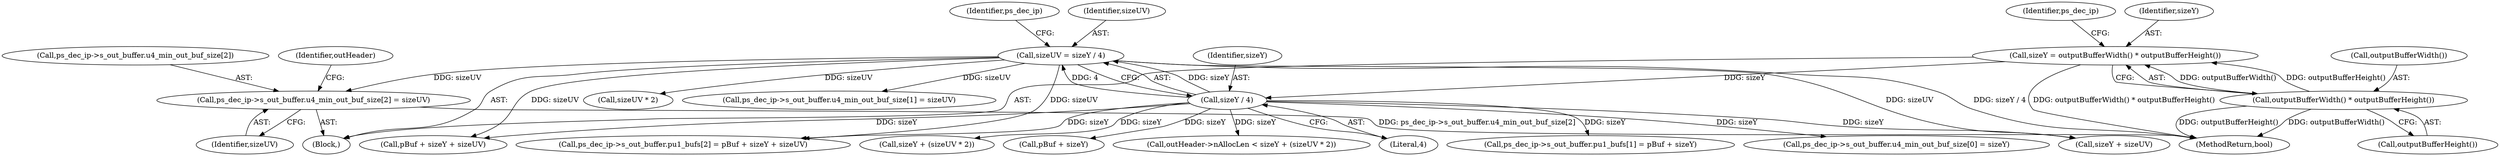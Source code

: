 digraph "0_Android_918eeaa29d99d257282fafec931b4bda0e3bae12_0@array" {
"1000199" [label="(Call,ps_dec_ip->s_out_buffer.u4_min_out_buf_size[2] = sizeUV)"];
"1000176" [label="(Call,sizeUV = sizeY / 4)"];
"1000178" [label="(Call,sizeY / 4)"];
"1000110" [label="(Call,sizeY = outputBufferWidth() * outputBufferHeight())"];
"1000112" [label="(Call,outputBufferWidth() * outputBufferHeight())"];
"1000199" [label="(Call,ps_dec_ip->s_out_buffer.u4_min_out_buf_size[2] = sizeUV)"];
"1000219" [label="(Call,sizeUV * 2)"];
"1000217" [label="(Call,sizeY + (sizeUV * 2))"];
"1000255" [label="(Call,pBuf + sizeY)"];
"1000118" [label="(Identifier,ps_dec_ip)"];
"1000213" [label="(Call,outHeader->nAllocLen < sizeY + (sizeUV * 2))"];
"1000111" [label="(Identifier,sizeY)"];
"1000200" [label="(Call,ps_dec_ip->s_out_buffer.u4_min_out_buf_size[2])"];
"1000113" [label="(Call,outputBufferWidth())"];
"1000207" [label="(Identifier,sizeUV)"];
"1000114" [label="(Call,outputBufferHeight())"];
"1000268" [label="(Call,sizeY + sizeUV)"];
"1000266" [label="(Call,pBuf + sizeY + sizeUV)"];
"1000258" [label="(Call,ps_dec_ip->s_out_buffer.pu1_bufs[2] = pBuf + sizeY + sizeUV)"];
"1000180" [label="(Literal,4)"];
"1000210" [label="(Identifier,outHeader)"];
"1000247" [label="(Call,ps_dec_ip->s_out_buffer.pu1_bufs[1] = pBuf + sizeY)"];
"1000280" [label="(MethodReturn,bool)"];
"1000185" [label="(Identifier,ps_dec_ip)"];
"1000176" [label="(Call,sizeUV = sizeY / 4)"];
"1000110" [label="(Call,sizeY = outputBufferWidth() * outputBufferHeight())"];
"1000181" [label="(Call,ps_dec_ip->s_out_buffer.u4_min_out_buf_size[0] = sizeY)"];
"1000190" [label="(Call,ps_dec_ip->s_out_buffer.u4_min_out_buf_size[1] = sizeUV)"];
"1000178" [label="(Call,sizeY / 4)"];
"1000177" [label="(Identifier,sizeUV)"];
"1000112" [label="(Call,outputBufferWidth() * outputBufferHeight())"];
"1000179" [label="(Identifier,sizeY)"];
"1000108" [label="(Block,)"];
"1000199" -> "1000108"  [label="AST: "];
"1000199" -> "1000207"  [label="CFG: "];
"1000200" -> "1000199"  [label="AST: "];
"1000207" -> "1000199"  [label="AST: "];
"1000210" -> "1000199"  [label="CFG: "];
"1000199" -> "1000280"  [label="DDG: ps_dec_ip->s_out_buffer.u4_min_out_buf_size[2]"];
"1000176" -> "1000199"  [label="DDG: sizeUV"];
"1000176" -> "1000108"  [label="AST: "];
"1000176" -> "1000178"  [label="CFG: "];
"1000177" -> "1000176"  [label="AST: "];
"1000178" -> "1000176"  [label="AST: "];
"1000185" -> "1000176"  [label="CFG: "];
"1000176" -> "1000280"  [label="DDG: sizeY / 4"];
"1000178" -> "1000176"  [label="DDG: sizeY"];
"1000178" -> "1000176"  [label="DDG: 4"];
"1000176" -> "1000190"  [label="DDG: sizeUV"];
"1000176" -> "1000219"  [label="DDG: sizeUV"];
"1000176" -> "1000258"  [label="DDG: sizeUV"];
"1000176" -> "1000266"  [label="DDG: sizeUV"];
"1000176" -> "1000268"  [label="DDG: sizeUV"];
"1000178" -> "1000180"  [label="CFG: "];
"1000179" -> "1000178"  [label="AST: "];
"1000180" -> "1000178"  [label="AST: "];
"1000110" -> "1000178"  [label="DDG: sizeY"];
"1000178" -> "1000181"  [label="DDG: sizeY"];
"1000178" -> "1000213"  [label="DDG: sizeY"];
"1000178" -> "1000217"  [label="DDG: sizeY"];
"1000178" -> "1000247"  [label="DDG: sizeY"];
"1000178" -> "1000255"  [label="DDG: sizeY"];
"1000178" -> "1000258"  [label="DDG: sizeY"];
"1000178" -> "1000266"  [label="DDG: sizeY"];
"1000178" -> "1000268"  [label="DDG: sizeY"];
"1000110" -> "1000108"  [label="AST: "];
"1000110" -> "1000112"  [label="CFG: "];
"1000111" -> "1000110"  [label="AST: "];
"1000112" -> "1000110"  [label="AST: "];
"1000118" -> "1000110"  [label="CFG: "];
"1000110" -> "1000280"  [label="DDG: outputBufferWidth() * outputBufferHeight()"];
"1000112" -> "1000110"  [label="DDG: outputBufferWidth()"];
"1000112" -> "1000110"  [label="DDG: outputBufferHeight()"];
"1000112" -> "1000114"  [label="CFG: "];
"1000113" -> "1000112"  [label="AST: "];
"1000114" -> "1000112"  [label="AST: "];
"1000112" -> "1000280"  [label="DDG: outputBufferHeight()"];
"1000112" -> "1000280"  [label="DDG: outputBufferWidth()"];
}
